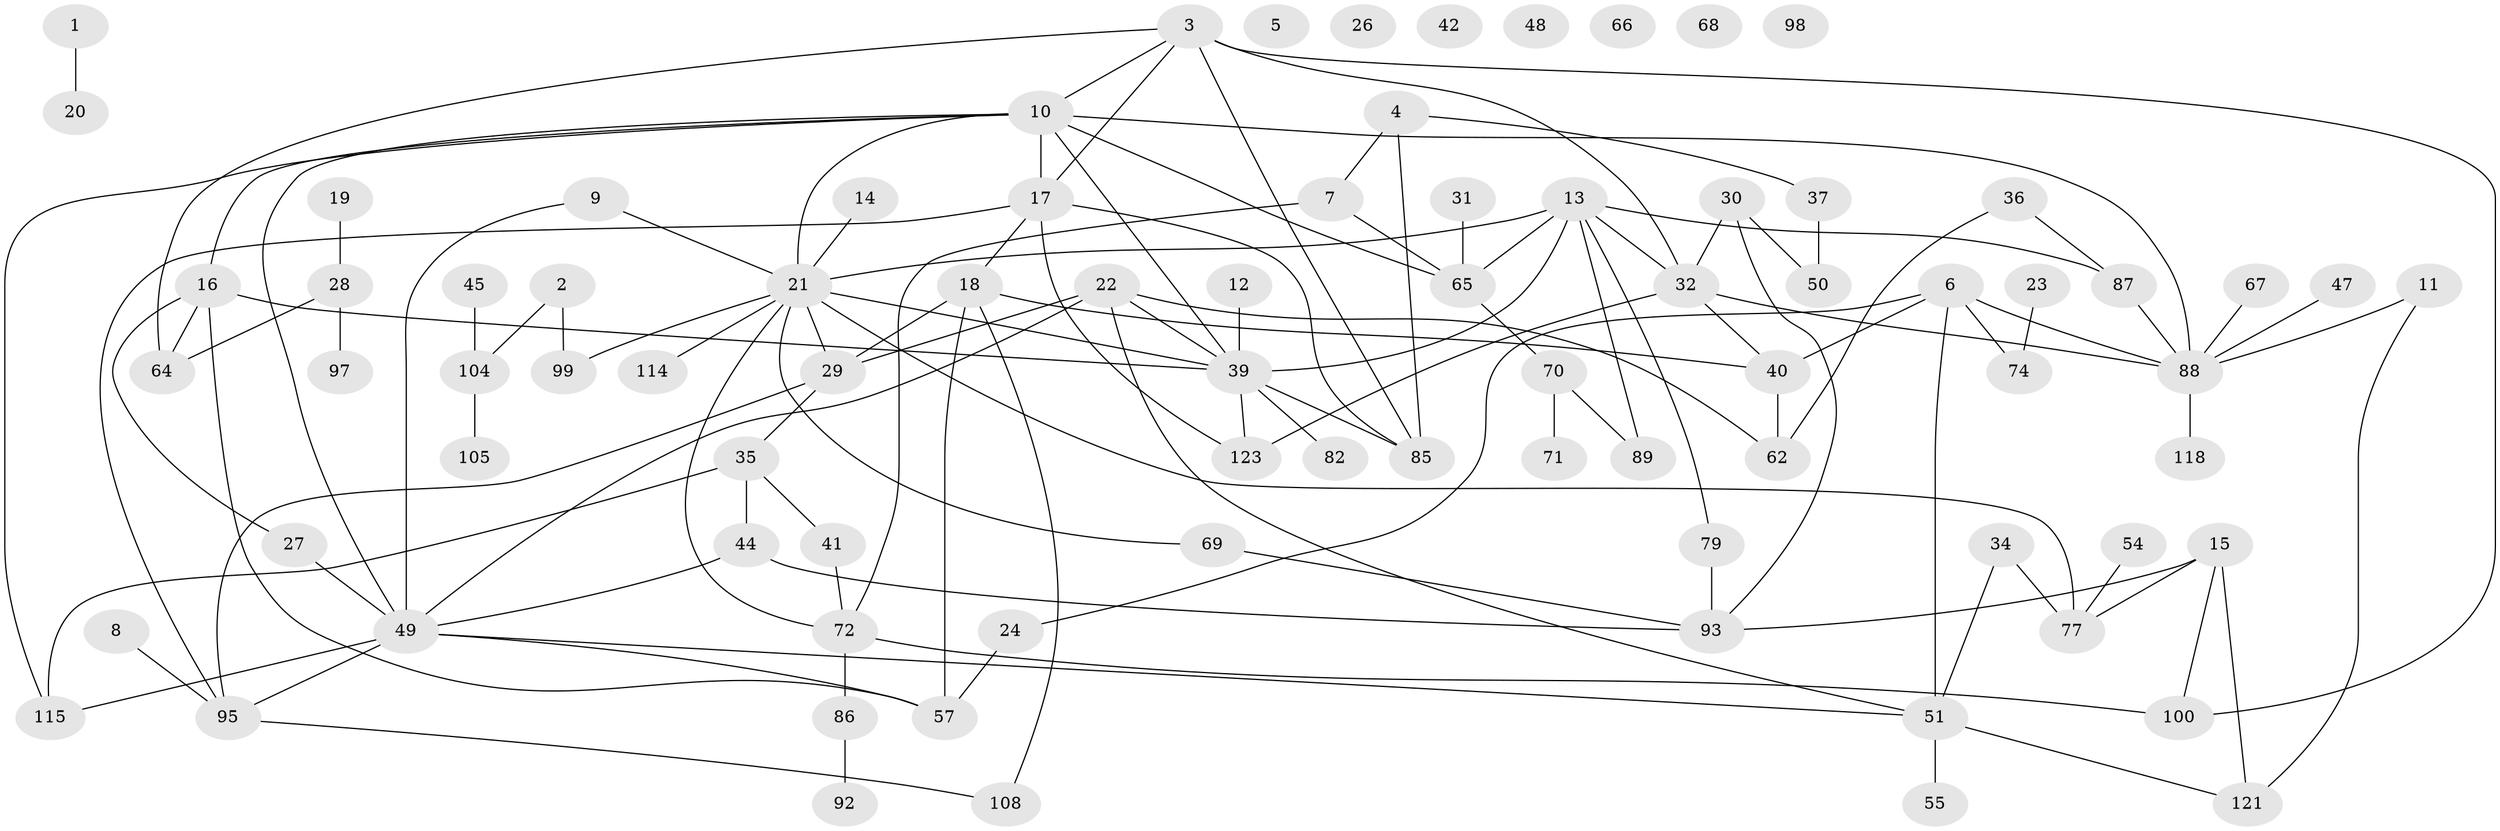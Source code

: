 // original degree distribution, {1: 0.20161290322580644, 2: 0.27419354838709675, 6: 0.04032258064516129, 3: 0.18548387096774194, 0: 0.056451612903225805, 5: 0.0967741935483871, 4: 0.12903225806451613, 8: 0.016129032258064516}
// Generated by graph-tools (version 1.1) at 2025/41/03/06/25 10:41:23]
// undirected, 83 vertices, 121 edges
graph export_dot {
graph [start="1"]
  node [color=gray90,style=filled];
  1;
  2 [super="+43"];
  3 [super="+58"];
  4 [super="+52"];
  5;
  6 [super="+63"];
  7 [super="+76"];
  8;
  9 [super="+94"];
  10 [super="+25"];
  11 [super="+119"];
  12;
  13 [super="+38"];
  14;
  15 [super="+101"];
  16 [super="+46"];
  17 [super="+33"];
  18 [super="+78"];
  19 [super="+56"];
  20 [super="+80"];
  21 [super="+103"];
  22;
  23;
  24;
  26;
  27;
  28 [super="+96"];
  29 [super="+53"];
  30;
  31;
  32 [super="+102"];
  34 [super="+59"];
  35 [super="+106"];
  36;
  37 [super="+107"];
  39 [super="+120"];
  40 [super="+83"];
  41;
  42;
  44 [super="+60"];
  45;
  47;
  48;
  49 [super="+75"];
  50 [super="+110"];
  51 [super="+73"];
  54;
  55;
  57 [super="+61"];
  62 [super="+109"];
  64 [super="+116"];
  65 [super="+84"];
  66;
  67;
  68;
  69;
  70;
  71;
  72 [super="+91"];
  74 [super="+81"];
  77;
  79;
  82;
  85;
  86;
  87 [super="+90"];
  88 [super="+112"];
  89;
  92;
  93 [super="+113"];
  95 [super="+124"];
  97;
  98;
  99 [super="+117"];
  100 [super="+111"];
  104;
  105;
  108 [super="+122"];
  114;
  115;
  118;
  121;
  123;
  1 -- 20;
  2 -- 104;
  2 -- 99;
  3 -- 32;
  3 -- 64;
  3 -- 85;
  3 -- 10;
  3 -- 17;
  3 -- 100;
  4 -- 7;
  4 -- 85;
  4 -- 37;
  6 -- 40;
  6 -- 74;
  6 -- 88;
  6 -- 51;
  6 -- 24;
  7 -- 72;
  7 -- 65;
  8 -- 95;
  9 -- 21;
  9 -- 49;
  10 -- 49;
  10 -- 65;
  10 -- 39;
  10 -- 115;
  10 -- 21;
  10 -- 88;
  10 -- 17 [weight=2];
  10 -- 16;
  11 -- 121;
  11 -- 88;
  12 -- 39;
  13 -- 39;
  13 -- 79;
  13 -- 87;
  13 -- 89;
  13 -- 32;
  13 -- 21;
  13 -- 65;
  14 -- 21;
  15 -- 77;
  15 -- 121;
  15 -- 93;
  15 -- 100;
  16 -- 27;
  16 -- 64;
  16 -- 57;
  16 -- 39;
  17 -- 18;
  17 -- 95;
  17 -- 85;
  17 -- 123;
  18 -- 40;
  18 -- 57 [weight=2];
  18 -- 108;
  18 -- 29;
  19 -- 28;
  21 -- 69;
  21 -- 77;
  21 -- 114;
  21 -- 39;
  21 -- 99;
  21 -- 29;
  21 -- 72;
  22 -- 62;
  22 -- 39;
  22 -- 51;
  22 -- 29;
  22 -- 49;
  23 -- 74;
  24 -- 57;
  27 -- 49;
  28 -- 97;
  28 -- 64;
  29 -- 35;
  29 -- 95;
  30 -- 32;
  30 -- 50;
  30 -- 93;
  31 -- 65;
  32 -- 88;
  32 -- 40;
  32 -- 123;
  34 -- 51;
  34 -- 77;
  35 -- 115;
  35 -- 41;
  35 -- 44 [weight=2];
  36 -- 62;
  36 -- 87;
  37 -- 50;
  39 -- 82 [weight=2];
  39 -- 123;
  39 -- 85;
  40 -- 62;
  41 -- 72;
  44 -- 93;
  44 -- 49;
  45 -- 104;
  47 -- 88;
  49 -- 51;
  49 -- 57;
  49 -- 115;
  49 -- 95;
  51 -- 55;
  51 -- 121;
  54 -- 77;
  65 -- 70;
  67 -- 88;
  69 -- 93;
  70 -- 71;
  70 -- 89;
  72 -- 100;
  72 -- 86;
  79 -- 93;
  86 -- 92;
  87 -- 88;
  88 -- 118;
  95 -- 108;
  104 -- 105;
}
